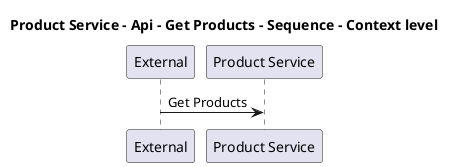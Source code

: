 @startuml

title Product Service - Api - Get Products - Sequence - Context level

participant "External" as C4InterFlow.SoftwareSystems.ExternalSystem
participant "Product Service" as ECommercePlatform.SoftwareSystems.ProductService

C4InterFlow.SoftwareSystems.ExternalSystem -> ECommercePlatform.SoftwareSystems.ProductService : Get Products


@enduml
